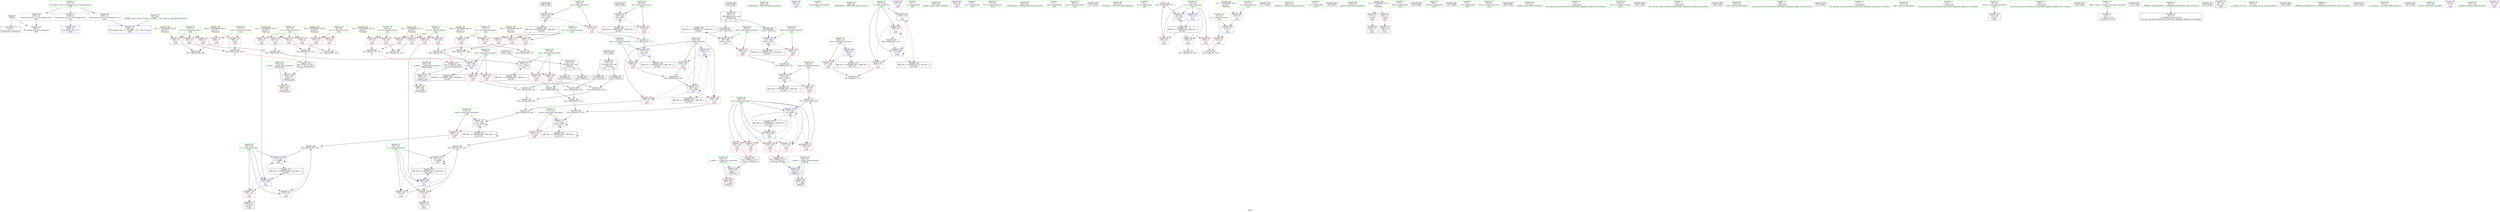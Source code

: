 digraph "SVFG" {
	label="SVFG";

	Node0x559049a369c0 [shape=record,color=grey,label="{NodeID: 0\nNullPtr}"];
	Node0x559049a369c0 -> Node0x559049a5ac00[style=solid];
	Node0x559049a369c0 -> Node0x559049a5ff40[style=solid];
	Node0x559049a677e0 [shape=record,color=grey,label="{NodeID: 277\n243 = Binary(240, 242, )\n}"];
	Node0x559049a677e0 -> Node0x559049a67960[style=solid];
	Node0x559049a59350 [shape=record,color=red,label="{NodeID: 111\n196\<--71\n\<--xx1\nmain\n}"];
	Node0x559049a59350 -> Node0x559049a5dd70[style=solid];
	Node0x559049a576e0 [shape=record,color=green,label="{NodeID: 28\n61\<--62\ny1\<--y1_field_insensitive\nmain\n}"];
	Node0x559049a576e0 -> Node0x559049a58b30[style=solid];
	Node0x559049a576e0 -> Node0x559049a58c00[style=solid];
	Node0x559049a576e0 -> Node0x559049a58cd0[style=solid];
	Node0x559049a576e0 -> Node0x559049a58da0[style=solid];
	Node0x559049a754b0 [shape=record,color=black,label="{NodeID: 305\nMR_34V_2 = PHI(MR_34V_3, MR_34V_1, )\npts\{90 \}\n}"];
	Node0x559049a754b0 -> Node0x559049a60520[style=dashed];
	Node0x559049a5f450 [shape=record,color=red,label="{NodeID: 139\n245\<--105\n\<--co\nmain\n}"];
	Node0x559049a5f450 -> Node0x559049a67060[style=solid];
	Node0x559049a59dc0 [shape=record,color=green,label="{NodeID: 56\n128\<--129\n_ZNSirsERi\<--_ZNSirsERi_field_insensitive\n}"];
	Node0x559049a92a90 [shape=record,color=black,label="{NodeID: 416\n320 = PHI()\n}"];
	Node0x559049a92a90 -> Node0x559049a5b2e0[style=solid];
	Node0x559049a7ce20 [shape=record,color=yellow,style=double,label="{NodeID: 333\n16V_1 = ENCHI(MR_16V_0)\npts\{64 \}\nFun[main]}"];
	Node0x559049a7ce20 -> Node0x559049a58e70[style=dashed];
	Node0x559049a7ce20 -> Node0x559049a58f40[style=dashed];
	Node0x559049a60ba0 [shape=record,color=blue,label="{NodeID: 167\n105\<--211\nco\<--\nmain\n}"];
	Node0x559049a60ba0 -> Node0x559049a5f380[style=dashed];
	Node0x559049a60ba0 -> Node0x559049a5f450[style=dashed];
	Node0x559049a60ba0 -> Node0x559049a5f520[style=dashed];
	Node0x559049a60ba0 -> Node0x559049a61220[style=dashed];
	Node0x559049a60ba0 -> Node0x559049a77cb0[style=dashed];
	Node0x559049a5b6f0 [shape=record,color=purple,label="{NodeID: 84\n124\<--13\n\<--.str.2\nmain\n}"];
	Node0x559049a55990 [shape=record,color=green,label="{NodeID: 1\n7\<--1\n__dso_handle\<--dummyObj\nGlob }"];
	Node0x559049a67960 [shape=record,color=grey,label="{NodeID: 278\n244 = Binary(239, 243, )\n}"];
	Node0x559049a67960 -> Node0x559049a67060[style=solid];
	Node0x559049a59420 [shape=record,color=red,label="{NodeID: 112\n166\<--73\n\<--yy1\nmain\n}"];
	Node0x559049a59420 -> Node0x559049a67c60[style=solid];
	Node0x559049a577b0 [shape=record,color=green,label="{NodeID: 29\n63\<--64\nx2\<--x2_field_insensitive\nmain\n}"];
	Node0x559049a577b0 -> Node0x559049a58e70[style=solid];
	Node0x559049a577b0 -> Node0x559049a58f40[style=solid];
	Node0x559049a759b0 [shape=record,color=black,label="{NodeID: 306\nMR_36V_2 = PHI(MR_36V_3, MR_36V_1, )\npts\{92 \}\n}"];
	Node0x559049a759b0 -> Node0x559049a605f0[style=dashed];
	Node0x559049a5f520 [shape=record,color=red,label="{NodeID: 140\n261\<--105\n\<--co\nmain\n}"];
	Node0x559049a5f520 -> Node0x559049a5dbf0[style=solid];
	Node0x559049a59ec0 [shape=record,color=green,label="{NodeID: 57\n139\<--140\n_ZNSirsERe\<--_ZNSirsERe_field_insensitive\n}"];
	Node0x559049a92b60 [shape=record,color=black,label="{NodeID: 417\n330 = PHI()\n}"];
	Node0x559049a92b60 -> Node0x559049a5b3b0[style=solid];
	Node0x559049a7cf00 [shape=record,color=yellow,style=double,label="{NodeID: 334\n18V_1 = ENCHI(MR_18V_0)\npts\{66 \}\nFun[main]}"];
	Node0x559049a7cf00 -> Node0x559049a59010[style=dashed];
	Node0x559049a7cf00 -> Node0x559049a590e0[style=dashed];
	Node0x559049a60c70 [shape=record,color=blue,label="{NodeID: 168\n107\<--116\ni\<--\nmain\n}"];
	Node0x559049a60c70 -> Node0x559049a5f5f0[style=dashed];
	Node0x559049a60c70 -> Node0x559049a5f6c0[style=dashed];
	Node0x559049a60c70 -> Node0x559049a612f0[style=dashed];
	Node0x559049a60c70 -> Node0x559049a781b0[style=dashed];
	Node0x559049a5b7c0 [shape=record,color=purple,label="{NodeID: 85\n125\<--15\n\<--.str.3\nmain\n}"];
	Node0x559049a55c90 [shape=record,color=green,label="{NodeID: 2\n8\<--1\n.str\<--dummyObj\nGlob }"];
	Node0x559049a67ae0 [shape=record,color=grey,label="{NodeID: 279\n266 = Binary(265, 267, )\n}"];
	Node0x559049a67ae0 -> Node0x559049a612f0[style=solid];
	Node0x559049a594f0 [shape=record,color=red,label="{NodeID: 113\n185\<--73\n\<--yy1\nmain\n}"];
	Node0x559049a594f0 -> Node0x559049a6a770[style=solid];
	Node0x559049a57880 [shape=record,color=green,label="{NodeID: 30\n65\<--66\ny2\<--y2_field_insensitive\nmain\n}"];
	Node0x559049a57880 -> Node0x559049a59010[style=solid];
	Node0x559049a57880 -> Node0x559049a590e0[style=solid];
	Node0x559049a75eb0 [shape=record,color=black,label="{NodeID: 307\nMR_38V_2 = PHI(MR_38V_3, MR_38V_1, )\npts\{94 \}\n}"];
	Node0x559049a75eb0 -> Node0x559049a606c0[style=dashed];
	Node0x559049a5f5f0 [shape=record,color=red,label="{NodeID: 141\n216\<--107\n\<--i\nmain\n}"];
	Node0x559049a5f5f0 -> Node0x559049a6aa70[style=solid];
	Node0x559049a59fc0 [shape=record,color=green,label="{NodeID: 58\n159\<--160\nhypotl\<--hypotl_field_insensitive\n}"];
	Node0x559049a92c30 [shape=record,color=black,label="{NodeID: 418\n300 = PHI(176, 186, )\n0th arg _ZSt5atan2ee }"];
	Node0x559049a92c30 -> Node0x559049a61490[style=solid];
	Node0x559049a7cfe0 [shape=record,color=yellow,style=double,label="{NodeID: 335\n20V_1 = ENCHI(MR_20V_0)\npts\{72 \}\nFun[main]}"];
	Node0x559049a7cfe0 -> Node0x559049a591b0[style=dashed];
	Node0x559049a7cfe0 -> Node0x559049a59280[style=dashed];
	Node0x559049a7cfe0 -> Node0x559049a59350[style=dashed];
	Node0x559049a60d40 [shape=record,color=blue,label="{NodeID: 169\n109\<--214\n_b29\<--\nmain\n}"];
	Node0x559049a60d40 -> Node0x559049a5f790[style=dashed];
	Node0x559049a60d40 -> Node0x559049a786b0[style=dashed];
	Node0x559049a5b890 [shape=record,color=purple,label="{NodeID: 86\n276\<--19\n\<--.str.4\nmain\n}"];
	Node0x559049a55d20 [shape=record,color=green,label="{NodeID: 3\n10\<--1\n.str.1\<--dummyObj\nGlob }"];
	Node0x559049a67c60 [shape=record,color=grey,label="{NodeID: 280\n167 = Binary(165, 166, )\n}"];
	Node0x559049a595c0 [shape=record,color=red,label="{NodeID: 114\n200\<--73\n\<--yy1\nmain\n}"];
	Node0x559049a595c0 -> Node0x559049a5e070[style=solid];
	Node0x559049a57950 [shape=record,color=green,label="{NodeID: 31\n67\<--68\nx3\<--x3_field_insensitive\nmain\n}"];
	Node0x559049a8f680 [shape=record,color=black,label="{NodeID: 391\n315 = PHI(221, 241, )\n0th arg _ZSt3cose }"];
	Node0x559049a8f680 -> Node0x559049a61630[style=solid];
	Node0x559049a763b0 [shape=record,color=black,label="{NodeID: 308\nMR_40V_2 = PHI(MR_40V_3, MR_40V_1, )\npts\{96 \}\n}"];
	Node0x559049a763b0 -> Node0x559049a60790[style=dashed];
	Node0x559049a5f6c0 [shape=record,color=red,label="{NodeID: 142\n265\<--107\n\<--i\nmain\n}"];
	Node0x559049a5f6c0 -> Node0x559049a67ae0[style=solid];
	Node0x559049a5a0c0 [shape=record,color=green,label="{NodeID: 59\n181\<--182\n_ZSt5atan2ee\<--_ZSt5atan2ee_field_insensitive\n}"];
	Node0x559049a92ea0 [shape=record,color=black,label="{NodeID: 419\n301 = PHI(179, 189, )\n1st arg _ZSt5atan2ee }"];
	Node0x559049a92ea0 -> Node0x559049a61560[style=solid];
	Node0x559049a7d0c0 [shape=record,color=yellow,style=double,label="{NodeID: 336\n22V_1 = ENCHI(MR_22V_0)\npts\{74 \}\nFun[main]}"];
	Node0x559049a7d0c0 -> Node0x559049a59420[style=dashed];
	Node0x559049a7d0c0 -> Node0x559049a594f0[style=dashed];
	Node0x559049a7d0c0 -> Node0x559049a595c0[style=dashed];
	Node0x559049a60e10 [shape=record,color=blue,label="{NodeID: 170\n111\<--234\nnmox\<--mul37\nmain\n}"];
	Node0x559049a60e10 -> Node0x559049a5f860[style=dashed];
	Node0x559049a60e10 -> Node0x559049a60e10[style=dashed];
	Node0x559049a60e10 -> Node0x559049a78bb0[style=dashed];
	Node0x559049a5b960 [shape=record,color=purple,label="{NodeID: 87\n348\<--21\nllvm.global_ctors_0\<--llvm.global_ctors\nGlob }"];
	Node0x559049a5b960 -> Node0x559049a5fd40[style=solid];
	Node0x559049a55db0 [shape=record,color=green,label="{NodeID: 4\n12\<--1\nstdin\<--dummyObj\nGlob }"];
	Node0x559049a67de0 [shape=record,color=grey,label="{NodeID: 281\n234 = Binary(232, 233, )\n}"];
	Node0x559049a67de0 -> Node0x559049a60e10[style=solid];
	Node0x559049a59690 [shape=record,color=red,label="{NodeID: 115\n162\<--75\n\<--xx2\nmain\n}"];
	Node0x559049a59690 -> Node0x559049a5da70[style=solid];
	Node0x559049a57a20 [shape=record,color=green,label="{NodeID: 32\n69\<--70\ny3\<--y3_field_insensitive\nmain\n}"];
	Node0x559049a90ef0 [shape=record,color=black,label="{NodeID: 392\n127 = PHI()\n}"];
	Node0x559049a768b0 [shape=record,color=black,label="{NodeID: 309\nMR_42V_2 = PHI(MR_42V_3, MR_42V_1, )\npts\{98 \}\n}"];
	Node0x559049a768b0 -> Node0x559049a60860[style=dashed];
	Node0x559049a5f790 [shape=record,color=red,label="{NodeID: 143\n217\<--109\n\<--_b29\nmain\n}"];
	Node0x559049a5f790 -> Node0x559049a6aa70[style=solid];
	Node0x559049a5a1c0 [shape=record,color=green,label="{NodeID: 60\n223\<--224\n_ZSt3cose\<--_ZSt3cose_field_insensitive\n}"];
	Node0x559049a93020 [shape=record,color=black,label="{NodeID: 420\n325 = PHI(227, 237, )\n0th arg _ZSt3sine }"];
	Node0x559049a93020 -> Node0x559049a61700[style=solid];
	Node0x559049a7d1a0 [shape=record,color=yellow,style=double,label="{NodeID: 337\n24V_1 = ENCHI(MR_24V_0)\npts\{76 \}\nFun[main]}"];
	Node0x559049a7d1a0 -> Node0x559049a59690[style=dashed];
	Node0x559049a7d1a0 -> Node0x559049a5e1a0[style=dashed];
	Node0x559049a60ee0 [shape=record,color=blue,label="{NodeID: 171\n113\<--246\nnmoy\<--mul42\nmain\n}"];
	Node0x559049a60ee0 -> Node0x559049a5f930[style=dashed];
	Node0x559049a60ee0 -> Node0x559049a60ee0[style=dashed];
	Node0x559049a60ee0 -> Node0x559049a790b0[style=dashed];
	Node0x559049a5ba60 [shape=record,color=purple,label="{NodeID: 88\n349\<--21\nllvm.global_ctors_1\<--llvm.global_ctors\nGlob }"];
	Node0x559049a5ba60 -> Node0x559049a5fe40[style=solid];
	Node0x559049a55e40 [shape=record,color=green,label="{NodeID: 5\n13\<--1\n.str.2\<--dummyObj\nGlob }"];
	Node0x559049a67f60 [shape=record,color=grey,label="{NodeID: 282\n282 = Binary(281, 267, )\n}"];
	Node0x559049a67f60 -> Node0x559049a613c0[style=solid];
	Node0x559049a5e1a0 [shape=record,color=red,label="{NodeID: 116\n187\<--75\n\<--xx2\nmain\n}"];
	Node0x559049a5e1a0 -> Node0x559049a5d470[style=solid];
	Node0x559049a57af0 [shape=record,color=green,label="{NodeID: 33\n71\<--72\nxx1\<--xx1_field_insensitive\nmain\n}"];
	Node0x559049a57af0 -> Node0x559049a591b0[style=solid];
	Node0x559049a57af0 -> Node0x559049a59280[style=solid];
	Node0x559049a57af0 -> Node0x559049a59350[style=solid];
	Node0x559049a90ff0 [shape=record,color=black,label="{NodeID: 393\n277 = PHI()\n}"];
	Node0x559049a76db0 [shape=record,color=black,label="{NodeID: 310\nMR_44V_2 = PHI(MR_44V_4, MR_44V_1, )\npts\{100 \}\n}"];
	Node0x559049a76db0 -> Node0x559049a60930[style=dashed];
	Node0x559049a5f860 [shape=record,color=red,label="{NodeID: 144\n252\<--111\n\<--nmox\nmain\n}"];
	Node0x559049a5f860 -> Node0x559049a5d2f0[style=solid];
	Node0x559049a5a2c0 [shape=record,color=green,label="{NodeID: 61\n229\<--230\n_ZSt3sine\<--_ZSt3sine_field_insensitive\n}"];
	Node0x559049a7d280 [shape=record,color=yellow,style=double,label="{NodeID: 338\n26V_1 = ENCHI(MR_26V_0)\npts\{78 \}\nFun[main]}"];
	Node0x559049a7d280 -> Node0x559049a5e270[style=dashed];
	Node0x559049a7d280 -> Node0x559049a5e340[style=dashed];
	Node0x559049a60fb0 [shape=record,color=blue,label="{NodeID: 172\n103\<--250\nan\<--add43\nmain\n}"];
	Node0x559049a60fb0 -> Node0x559049a5ef70[style=dashed];
	Node0x559049a60fb0 -> Node0x559049a5f040[style=dashed];
	Node0x559049a60fb0 -> Node0x559049a5f110[style=dashed];
	Node0x559049a60fb0 -> Node0x559049a5f1e0[style=dashed];
	Node0x559049a60fb0 -> Node0x559049a5f2b0[style=dashed];
	Node0x559049a60fb0 -> Node0x559049a60fb0[style=dashed];
	Node0x559049a60fb0 -> Node0x559049a777b0[style=dashed];
	Node0x559049a5bb60 [shape=record,color=purple,label="{NodeID: 89\n350\<--21\nllvm.global_ctors_2\<--llvm.global_ctors\nGlob }"];
	Node0x559049a5bb60 -> Node0x559049a5ff40[style=solid];
	Node0x559049a56680 [shape=record,color=green,label="{NodeID: 6\n15\<--1\n.str.3\<--dummyObj\nGlob }"];
	Node0x559049a680e0 [shape=record,color=grey,label="{NodeID: 283\n232 = Binary(225, 231, )\n}"];
	Node0x559049a680e0 -> Node0x559049a67de0[style=solid];
	Node0x559049a5e270 [shape=record,color=red,label="{NodeID: 117\n165\<--77\n\<--yy2\nmain\n}"];
	Node0x559049a5e270 -> Node0x559049a67c60[style=solid];
	Node0x559049a57bc0 [shape=record,color=green,label="{NodeID: 34\n73\<--74\nyy1\<--yy1_field_insensitive\nmain\n}"];
	Node0x559049a57bc0 -> Node0x559049a59420[style=solid];
	Node0x559049a57bc0 -> Node0x559049a594f0[style=solid];
	Node0x559049a57bc0 -> Node0x559049a595c0[style=solid];
	Node0x559049a91250 [shape=record,color=black,label="{NodeID: 394\n33 = PHI()\n}"];
	Node0x559049a772b0 [shape=record,color=black,label="{NodeID: 311\nMR_46V_2 = PHI(MR_46V_4, MR_46V_1, )\npts\{102 \}\n}"];
	Node0x559049a772b0 -> Node0x559049a60a00[style=dashed];
	Node0x559049a5f930 [shape=record,color=red,label="{NodeID: 145\n256\<--113\n\<--nmoy\nmain\n}"];
	Node0x559049a5f930 -> Node0x559049a5d8f0[style=solid];
	Node0x559049a5a3c0 [shape=record,color=green,label="{NodeID: 62\n278\<--279\nprintf\<--printf_field_insensitive\n}"];
	Node0x559049a61080 [shape=record,color=blue,label="{NodeID: 173\n99\<--254\nx\<--add44\nmain\n}"];
	Node0x559049a61080 -> Node0x559049a5ec30[style=dashed];
	Node0x559049a61080 -> Node0x559049a5ed00[style=dashed];
	Node0x559049a61080 -> Node0x559049a61080[style=dashed];
	Node0x559049a61080 -> Node0x559049a76db0[style=dashed];
	Node0x559049a5bc60 [shape=record,color=red,label="{NodeID: 90\n117\<--12\n\<--stdin\nmain\n}"];
	Node0x559049a5bc60 -> Node0x559049a5aed0[style=solid];
	Node0x559049a56710 [shape=record,color=green,label="{NodeID: 7\n17\<--1\nstdout\<--dummyObj\nGlob }"];
	Node0x559049a5d170 [shape=record,color=grey,label="{NodeID: 284\n231 = Binary(226, 228, )\n}"];
	Node0x559049a5d170 -> Node0x559049a680e0[style=solid];
	Node0x559049a5e340 [shape=record,color=red,label="{NodeID: 118\n184\<--77\n\<--yy2\nmain\n}"];
	Node0x559049a5e340 -> Node0x559049a6a770[style=solid];
	Node0x559049a57c90 [shape=record,color=green,label="{NodeID: 35\n75\<--76\nxx2\<--xx2_field_insensitive\nmain\n}"];
	Node0x559049a57c90 -> Node0x559049a59690[style=solid];
	Node0x559049a57c90 -> Node0x559049a5e1a0[style=solid];
	Node0x559049a91320 [shape=record,color=black,label="{NodeID: 395\n146 = PHI()\n}"];
	Node0x559049a777b0 [shape=record,color=black,label="{NodeID: 312\nMR_48V_2 = PHI(MR_48V_4, MR_48V_1, )\npts\{104 \}\n}"];
	Node0x559049a777b0 -> Node0x559049a60ad0[style=dashed];
	Node0x559049a5fa00 [shape=record,color=red,label="{NodeID: 146\n308\<--302\n\<--__y.addr\n_ZSt5atan2ee\n}"];
	Node0x559049a5a4c0 [shape=record,color=green,label="{NodeID: 63\n302\<--303\n__y.addr\<--__y.addr_field_insensitive\n_ZSt5atan2ee\n}"];
	Node0x559049a5a4c0 -> Node0x559049a5fa00[style=solid];
	Node0x559049a5a4c0 -> Node0x559049a61490[style=solid];
	Node0x559049a61150 [shape=record,color=blue,label="{NodeID: 174\n101\<--258\ny\<--add45\nmain\n}"];
	Node0x559049a61150 -> Node0x559049a5edd0[style=dashed];
	Node0x559049a61150 -> Node0x559049a5eea0[style=dashed];
	Node0x559049a61150 -> Node0x559049a61150[style=dashed];
	Node0x559049a61150 -> Node0x559049a772b0[style=dashed];
	Node0x559049a5bd30 [shape=record,color=red,label="{NodeID: 91\n123\<--17\n\<--stdout\nmain\n}"];
	Node0x559049a5bd30 -> Node0x559049a5afa0[style=solid];
	Node0x559049a567a0 [shape=record,color=green,label="{NodeID: 8\n18\<--1\n_ZSt3cin\<--dummyObj\nGlob }"];
	Node0x559049a5d2f0 [shape=record,color=grey,label="{NodeID: 285\n254 = Binary(253, 252, )\n}"];
	Node0x559049a5d2f0 -> Node0x559049a61080[style=solid];
	Node0x559049a5e410 [shape=record,color=red,label="{NodeID: 119\n171\<--83\n\<--la\nmain\n}"];
	Node0x559049a5e410 -> Node0x559049a67360[style=solid];
	Node0x559049a57d60 [shape=record,color=green,label="{NodeID: 36\n77\<--78\nyy2\<--yy2_field_insensitive\nmain\n}"];
	Node0x559049a57d60 -> Node0x559049a5e270[style=solid];
	Node0x559049a57d60 -> Node0x559049a5e340[style=solid];
	Node0x559049a91480 [shape=record,color=black,label="{NodeID: 396\n147 = PHI()\n}"];
	Node0x559049a77cb0 [shape=record,color=black,label="{NodeID: 313\nMR_50V_2 = PHI(MR_50V_4, MR_50V_1, )\npts\{106 \}\n}"];
	Node0x559049a77cb0 -> Node0x559049a60ba0[style=dashed];
	Node0x559049a5fad0 [shape=record,color=red,label="{NodeID: 147\n309\<--304\n\<--__x.addr\n_ZSt5atan2ee\n}"];
	Node0x559049a5a590 [shape=record,color=green,label="{NodeID: 64\n304\<--305\n__x.addr\<--__x.addr_field_insensitive\n_ZSt5atan2ee\n}"];
	Node0x559049a5a590 -> Node0x559049a5fad0[style=solid];
	Node0x559049a5a590 -> Node0x559049a61560[style=solid];
	Node0x559049a61220 [shape=record,color=blue,label="{NodeID: 175\n105\<--262\nco\<--mul46\nmain\n}"];
	Node0x559049a61220 -> Node0x559049a5f380[style=dashed];
	Node0x559049a61220 -> Node0x559049a5f450[style=dashed];
	Node0x559049a61220 -> Node0x559049a5f520[style=dashed];
	Node0x559049a61220 -> Node0x559049a61220[style=dashed];
	Node0x559049a61220 -> Node0x559049a77cb0[style=dashed];
	Node0x559049a5be00 [shape=record,color=red,label="{NodeID: 92\n131\<--53\n\<--t\nmain\n}"];
	Node0x559049a5be00 -> Node0x559049a601e0[style=solid];
	Node0x559049a56830 [shape=record,color=green,label="{NodeID: 9\n19\<--1\n.str.4\<--dummyObj\nGlob }"];
	Node0x559049a5d470 [shape=record,color=grey,label="{NodeID: 286\n189 = Binary(187, 188, )\n|{<s0>21}}"];
	Node0x559049a5d470:s0 -> Node0x559049a92ea0[style=solid,color=red];
	Node0x559049a5e4e0 [shape=record,color=red,label="{NodeID: 120\n170\<--85\n\<--lla\nmain\n}"];
	Node0x559049a5e4e0 -> Node0x559049a67360[style=solid];
	Node0x559049a57e30 [shape=record,color=green,label="{NodeID: 37\n79\<--80\nxx3\<--xx3_field_insensitive\nmain\n}"];
	Node0x559049a91580 [shape=record,color=black,label="{NodeID: 397\n148 = PHI()\n}"];
	Node0x559049a781b0 [shape=record,color=black,label="{NodeID: 314\nMR_52V_2 = PHI(MR_52V_4, MR_52V_1, )\npts\{108 \}\n}"];
	Node0x559049a781b0 -> Node0x559049a60c70[style=dashed];
	Node0x559049a5fba0 [shape=record,color=red,label="{NodeID: 148\n319\<--316\n\<--__x.addr\n_ZSt3cose\n}"];
	Node0x559049a5a660 [shape=record,color=green,label="{NodeID: 65\n311\<--312\natan2l\<--atan2l_field_insensitive\n}"];
	Node0x559049a612f0 [shape=record,color=blue,label="{NodeID: 176\n107\<--266\ni\<--inc\nmain\n}"];
	Node0x559049a612f0 -> Node0x559049a5f5f0[style=dashed];
	Node0x559049a612f0 -> Node0x559049a5f6c0[style=dashed];
	Node0x559049a612f0 -> Node0x559049a612f0[style=dashed];
	Node0x559049a612f0 -> Node0x559049a781b0[style=dashed];
	Node0x559049a5bed0 [shape=record,color=red,label="{NodeID: 93\n134\<--55\n\<--tt\nmain\n}"];
	Node0x559049a5bed0 -> Node0x559049a6a8f0[style=solid];
	Node0x559049a568c0 [shape=record,color=green,label="{NodeID: 10\n22\<--1\n\<--dummyObj\nCan only get source location for instruction, argument, global var or function.}"];
	Node0x559049a5d5f0 [shape=record,color=grey,label="{NodeID: 287\n154 = Binary(152, 153, )\n}"];
	Node0x559049a5e5b0 [shape=record,color=red,label="{NodeID: 121\n260\<--87\n\<--coef\nmain\n}"];
	Node0x559049a5e5b0 -> Node0x559049a5dbf0[style=solid];
	Node0x559049a57f00 [shape=record,color=green,label="{NodeID: 38\n81\<--82\nyy3\<--yy3_field_insensitive\nmain\n}"];
	Node0x559049a91680 [shape=record,color=black,label="{NodeID: 398\n149 = PHI()\n}"];
	Node0x559049a786b0 [shape=record,color=black,label="{NodeID: 315\nMR_54V_2 = PHI(MR_54V_3, MR_54V_1, )\npts\{110 \}\n}"];
	Node0x559049a786b0 -> Node0x559049a60d40[style=dashed];
	Node0x559049a5fc70 [shape=record,color=red,label="{NodeID: 149\n329\<--326\n\<--__x.addr\n_ZSt3sine\n}"];
	Node0x559049a5a760 [shape=record,color=green,label="{NodeID: 66\n316\<--317\n__x.addr\<--__x.addr_field_insensitive\n_ZSt3cose\n}"];
	Node0x559049a5a760 -> Node0x559049a5fba0[style=solid];
	Node0x559049a5a760 -> Node0x559049a61630[style=solid];
	Node0x559049a613c0 [shape=record,color=blue,label="{NodeID: 177\n55\<--282\ntt\<--inc51\nmain\n}"];
	Node0x559049a613c0 -> Node0x559049a740b0[style=dashed];
	Node0x559049a5bfa0 [shape=record,color=red,label="{NodeID: 94\n270\<--55\n\<--tt\nmain\n}"];
	Node0x559049a5bfa0 -> Node0x559049a674e0[style=solid];
	Node0x559049a56950 [shape=record,color=green,label="{NodeID: 11\n116\<--1\n\<--dummyObj\nCan only get source location for instruction, argument, global var or function.}"];
	Node0x559049a5d770 [shape=record,color=grey,label="{NodeID: 288\n157 = Binary(155, 156, )\n}"];
	Node0x559049a5e680 [shape=record,color=red,label="{NodeID: 122\n193\<--89\n\<--phi1\nmain\n}"];
	Node0x559049a5e680 -> Node0x559049a5def0[style=solid];
	Node0x559049a57fd0 [shape=record,color=green,label="{NodeID: 39\n83\<--84\nla\<--la_field_insensitive\nmain\n}"];
	Node0x559049a57fd0 -> Node0x559049a5e410[style=solid];
	Node0x559049a57fd0 -> Node0x559049a602b0[style=solid];
	Node0x559049a91780 [shape=record,color=black,label="{NodeID: 399\n150 = PHI()\n}"];
	Node0x559049a78bb0 [shape=record,color=black,label="{NodeID: 316\nMR_56V_2 = PHI(MR_56V_3, MR_56V_1, )\npts\{112 \}\n}"];
	Node0x559049a78bb0 -> Node0x559049a60e10[style=dashed];
	Node0x559049a78bb0 -> Node0x559049a78bb0[style=dashed];
	Node0x559049a5fd40 [shape=record,color=blue,label="{NodeID: 150\n348\<--22\nllvm.global_ctors_0\<--\nGlob }"];
	Node0x559049a5a830 [shape=record,color=green,label="{NodeID: 67\n321\<--322\ncosl\<--cosl_field_insensitive\n}"];
	Node0x559049a61490 [shape=record,color=blue,label="{NodeID: 178\n302\<--300\n__y.addr\<--__y\n_ZSt5atan2ee\n}"];
	Node0x559049a61490 -> Node0x559049a5fa00[style=dashed];
	Node0x559049a5c070 [shape=record,color=red,label="{NodeID: 95\n281\<--55\n\<--tt\nmain\n}"];
	Node0x559049a5c070 -> Node0x559049a67f60[style=solid];
	Node0x559049a569e0 [shape=record,color=green,label="{NodeID: 12\n209\<--1\n\<--dummyObj\nCan only get source location for instruction, argument, global var or function.}"];
	Node0x559049a5d8f0 [shape=record,color=grey,label="{NodeID: 289\n258 = Binary(257, 256, )\n}"];
	Node0x559049a5d8f0 -> Node0x559049a61150[style=solid];
	Node0x559049a5e750 [shape=record,color=red,label="{NodeID: 123\n192\<--91\n\<--phi2\nmain\n}"];
	Node0x559049a5e750 -> Node0x559049a5def0[style=solid];
	Node0x559049a580a0 [shape=record,color=green,label="{NodeID: 40\n85\<--86\nlla\<--lla_field_insensitive\nmain\n}"];
	Node0x559049a580a0 -> Node0x559049a5e4e0[style=solid];
	Node0x559049a580a0 -> Node0x559049a60380[style=solid];
	Node0x559049a91880 [shape=record,color=black,label="{NodeID: 400\n151 = PHI()\n}"];
	Node0x559049a790b0 [shape=record,color=black,label="{NodeID: 317\nMR_58V_2 = PHI(MR_58V_3, MR_58V_1, )\npts\{114 \}\n}"];
	Node0x559049a790b0 -> Node0x559049a60ee0[style=dashed];
	Node0x559049a790b0 -> Node0x559049a790b0[style=dashed];
	Node0x559049a5fe40 [shape=record,color=blue,label="{NodeID: 151\n349\<--23\nllvm.global_ctors_1\<--_GLOBAL__sub_I_Gluk_0_0.cpp\nGlob }"];
	Node0x559049a5a930 [shape=record,color=green,label="{NodeID: 68\n326\<--327\n__x.addr\<--__x.addr_field_insensitive\n_ZSt3sine\n}"];
	Node0x559049a5a930 -> Node0x559049a5fc70[style=solid];
	Node0x559049a5a930 -> Node0x559049a61700[style=solid];
	Node0x559049a61560 [shape=record,color=blue,label="{NodeID: 179\n304\<--301\n__x.addr\<--__x\n_ZSt5atan2ee\n}"];
	Node0x559049a61560 -> Node0x559049a5fad0[style=dashed];
	Node0x559049a58720 [shape=record,color=red,label="{NodeID: 96\n135\<--57\n\<--_b\nmain\n}"];
	Node0x559049a58720 -> Node0x559049a6a8f0[style=solid];
	Node0x559049a56ab0 [shape=record,color=green,label="{NodeID: 13\n211\<--1\n\<--dummyObj\nCan only get source location for instruction, argument, global var or function.}"];
	Node0x559049a5da70 [shape=record,color=grey,label="{NodeID: 290\n164 = Binary(162, 163, )\n}"];
	Node0x559049a5e820 [shape=record,color=red,label="{NodeID: 124\n248\<--93\n\<--ang\nmain\n}"];
	Node0x559049a5e820 -> Node0x559049a671e0[style=solid];
	Node0x559049a58170 [shape=record,color=green,label="{NodeID: 41\n87\<--88\ncoef\<--coef_field_insensitive\nmain\n}"];
	Node0x559049a58170 -> Node0x559049a5e5b0[style=solid];
	Node0x559049a58170 -> Node0x559049a60450[style=solid];
	Node0x559049a91950 [shape=record,color=black,label="{NodeID: 401\n158 = PHI()\n}"];
	Node0x559049a91950 -> Node0x559049a602b0[style=solid];
	Node0x559049a5ff40 [shape=record,color=blue, style = dotted,label="{NodeID: 152\n350\<--3\nllvm.global_ctors_2\<--dummyVal\nGlob }"];
	Node0x559049a5aa00 [shape=record,color=green,label="{NodeID: 69\n331\<--332\nsinl\<--sinl_field_insensitive\n}"];
	Node0x559049a61630 [shape=record,color=blue,label="{NodeID: 180\n316\<--315\n__x.addr\<--__x\n_ZSt3cose\n}"];
	Node0x559049a61630 -> Node0x559049a5fba0[style=dashed];
	Node0x559049a587f0 [shape=record,color=red,label="{NodeID: 97\n153\<--59\n\<--x1\nmain\n}"];
	Node0x559049a587f0 -> Node0x559049a5d5f0[style=solid];
	Node0x559049a56b80 [shape=record,color=green,label="{NodeID: 14\n214\<--1\n\<--dummyObj\nCan only get source location for instruction, argument, global var or function.}"];
	Node0x559049a5dbf0 [shape=record,color=grey,label="{NodeID: 291\n262 = Binary(261, 260, )\n}"];
	Node0x559049a5dbf0 -> Node0x559049a61220[style=solid];
	Node0x559049a5e8f0 [shape=record,color=red,label="{NodeID: 125\n220\<--95\n\<--mox\nmain\n}"];
	Node0x559049a5e8f0 -> Node0x559049a6a470[style=solid];
	Node0x559049a58240 [shape=record,color=green,label="{NodeID: 42\n89\<--90\nphi1\<--phi1_field_insensitive\nmain\n}"];
	Node0x559049a58240 -> Node0x559049a5e680[style=solid];
	Node0x559049a58240 -> Node0x559049a60520[style=solid];
	Node0x559049a91a80 [shape=record,color=black,label="{NodeID: 402\n190 = PHI(299, )\n}"];
	Node0x559049a91a80 -> Node0x559049a605f0[style=solid];
	Node0x559049a60040 [shape=record,color=blue,label="{NodeID: 153\n51\<--116\nretval\<--\nmain\n}"];
	Node0x559049a5ab00 [shape=record,color=green,label="{NodeID: 70\n23\<--344\n_GLOBAL__sub_I_Gluk_0_0.cpp\<--_GLOBAL__sub_I_Gluk_0_0.cpp_field_insensitive\n}"];
	Node0x559049a5ab00 -> Node0x559049a5fe40[style=solid];
	Node0x559049a61700 [shape=record,color=blue,label="{NodeID: 181\n326\<--325\n__x.addr\<--__x\n_ZSt3sine\n}"];
	Node0x559049a61700 -> Node0x559049a5fc70[style=dashed];
	Node0x559049a588c0 [shape=record,color=red,label="{NodeID: 98\n178\<--59\n\<--x1\nmain\n}"];
	Node0x559049a588c0 -> Node0x559049a6a2f0[style=solid];
	Node0x559049a56c50 [shape=record,color=green,label="{NodeID: 15\n267\<--1\n\<--dummyObj\nCan only get source location for instruction, argument, global var or function.}"];
	Node0x559049a5dd70 [shape=record,color=grey,label="{NodeID: 292\n198 = Binary(196, 197, )\n}"];
	Node0x559049a5dd70 -> Node0x559049a60790[style=solid];
	Node0x559049a5e9c0 [shape=record,color=red,label="{NodeID: 126\n236\<--95\n\<--mox\nmain\n}"];
	Node0x559049a5e9c0 -> Node0x559049a67660[style=solid];
	Node0x559049a58310 [shape=record,color=green,label="{NodeID: 43\n91\<--92\nphi2\<--phi2_field_insensitive\nmain\n}"];
	Node0x559049a58310 -> Node0x559049a5e750[style=solid];
	Node0x559049a58310 -> Node0x559049a605f0[style=solid];
	Node0x559049a91c50 [shape=record,color=black,label="{NodeID: 403\n138 = PHI()\n}"];
	Node0x559049a60110 [shape=record,color=blue,label="{NodeID: 154\n55\<--116\ntt\<--\nmain\n}"];
	Node0x559049a60110 -> Node0x559049a740b0[style=dashed];
	Node0x559049a5ac00 [shape=record,color=black,label="{NodeID: 71\n2\<--3\ndummyVal\<--dummyVal\n}"];
	Node0x559049a58990 [shape=record,color=red,label="{NodeID: 99\n197\<--59\n\<--x1\nmain\n}"];
	Node0x559049a58990 -> Node0x559049a5dd70[style=solid];
	Node0x559049a56d20 [shape=record,color=green,label="{NodeID: 16\n4\<--6\n_ZStL8__ioinit\<--_ZStL8__ioinit_field_insensitive\nGlob }"];
	Node0x559049a56d20 -> Node0x559049a5b480[style=solid];
	Node0x559049a5def0 [shape=record,color=grey,label="{NodeID: 293\n194 = Binary(192, 193, )\n}"];
	Node0x559049a5def0 -> Node0x559049a606c0[style=solid];
	Node0x559049a5ea90 [shape=record,color=red,label="{NodeID: 127\n226\<--97\n\<--moy\nmain\n}"];
	Node0x559049a5ea90 -> Node0x559049a5d170[style=solid];
	Node0x559049a583e0 [shape=record,color=green,label="{NodeID: 44\n93\<--94\nang\<--ang_field_insensitive\nmain\n}"];
	Node0x559049a583e0 -> Node0x559049a5e820[style=solid];
	Node0x559049a583e0 -> Node0x559049a606c0[style=solid];
	Node0x559049a91d20 [shape=record,color=black,label="{NodeID: 404\n141 = PHI()\n}"];
	Node0x559049a601e0 [shape=record,color=blue,label="{NodeID: 155\n57\<--131\n_b\<--\nmain\n}"];
	Node0x559049a601e0 -> Node0x559049a58720[style=dashed];
	Node0x559049a5ad00 [shape=record,color=black,label="{NodeID: 72\n34\<--35\n\<--_ZNSt8ios_base4InitD1Ev\nCan only get source location for instruction, argument, global var or function.}"];
	Node0x559049a58a60 [shape=record,color=red,label="{NodeID: 100\n204\<--59\n\<--x1\nmain\n}"];
	Node0x559049a58a60 -> Node0x559049a60930[style=solid];
	Node0x559049a56df0 [shape=record,color=green,label="{NodeID: 17\n21\<--25\nllvm.global_ctors\<--llvm.global_ctors_field_insensitive\nGlob }"];
	Node0x559049a56df0 -> Node0x559049a5b960[style=solid];
	Node0x559049a56df0 -> Node0x559049a5ba60[style=solid];
	Node0x559049a56df0 -> Node0x559049a5bb60[style=solid];
	Node0x559049a5e070 [shape=record,color=grey,label="{NodeID: 294\n202 = Binary(200, 201, )\n}"];
	Node0x559049a5e070 -> Node0x559049a60860[style=solid];
	Node0x559049a5eb60 [shape=record,color=red,label="{NodeID: 128\n240\<--97\n\<--moy\nmain\n}"];
	Node0x559049a5eb60 -> Node0x559049a677e0[style=solid];
	Node0x559049a584b0 [shape=record,color=green,label="{NodeID: 45\n95\<--96\nmox\<--mox_field_insensitive\nmain\n}"];
	Node0x559049a584b0 -> Node0x559049a5e8f0[style=solid];
	Node0x559049a584b0 -> Node0x559049a5e9c0[style=solid];
	Node0x559049a584b0 -> Node0x559049a60790[style=solid];
	Node0x559049a91df0 [shape=record,color=black,label="{NodeID: 405\n142 = PHI()\n}"];
	Node0x559049a602b0 [shape=record,color=blue,label="{NodeID: 156\n83\<--158\nla\<--call16\nmain\n}"];
	Node0x559049a602b0 -> Node0x559049a5e410[style=dashed];
	Node0x559049a602b0 -> Node0x559049a745b0[style=dashed];
	Node0x559049a5ae00 [shape=record,color=black,label="{NodeID: 73\n50\<--116\nmain_ret\<--\nmain\n}"];
	Node0x559049a58b30 [shape=record,color=red,label="{NodeID: 101\n156\<--61\n\<--y1\nmain\n}"];
	Node0x559049a58b30 -> Node0x559049a5d770[style=solid];
	Node0x559049a56ec0 [shape=record,color=green,label="{NodeID: 18\n26\<--27\n__cxx_global_var_init\<--__cxx_global_var_init_field_insensitive\n}"];
	Node0x559049a6a2f0 [shape=record,color=grey,label="{NodeID: 295\n179 = Binary(177, 178, )\n|{<s0>20}}"];
	Node0x559049a6a2f0:s0 -> Node0x559049a92ea0[style=solid,color=red];
	Node0x559049a5ec30 [shape=record,color=red,label="{NodeID: 129\n253\<--99\n\<--x\nmain\n}"];
	Node0x559049a5ec30 -> Node0x559049a5d2f0[style=solid];
	Node0x559049a58580 [shape=record,color=green,label="{NodeID: 46\n97\<--98\nmoy\<--moy_field_insensitive\nmain\n}"];
	Node0x559049a58580 -> Node0x559049a5ea90[style=solid];
	Node0x559049a58580 -> Node0x559049a5eb60[style=solid];
	Node0x559049a58580 -> Node0x559049a60860[style=solid];
	Node0x559049a91ec0 [shape=record,color=black,label="{NodeID: 406\n143 = PHI()\n}"];
	Node0x559049a60380 [shape=record,color=blue,label="{NodeID: 157\n85\<--168\nlla\<--call19\nmain\n}"];
	Node0x559049a60380 -> Node0x559049a5e4e0[style=dashed];
	Node0x559049a60380 -> Node0x559049a74ab0[style=dashed];
	Node0x559049a5aed0 [shape=record,color=black,label="{NodeID: 74\n120\<--117\ncall\<--\nmain\n}"];
	Node0x559049a58c00 [shape=record,color=red,label="{NodeID: 102\n175\<--61\n\<--y1\nmain\n}"];
	Node0x559049a58c00 -> Node0x559049a6a5f0[style=solid];
	Node0x559049a56f90 [shape=record,color=green,label="{NodeID: 19\n30\<--31\n_ZNSt8ios_base4InitC1Ev\<--_ZNSt8ios_base4InitC1Ev_field_insensitive\n}"];
	Node0x559049a6a470 [shape=record,color=grey,label="{NodeID: 296\n225 = Binary(220, 222, )\n}"];
	Node0x559049a6a470 -> Node0x559049a680e0[style=solid];
	Node0x559049a5ed00 [shape=record,color=red,label="{NodeID: 130\n272\<--99\n\<--x\nmain\n}"];
	Node0x559049a5ed00 -> Node0x559049a5b070[style=solid];
	Node0x559049a58650 [shape=record,color=green,label="{NodeID: 47\n99\<--100\nx\<--x_field_insensitive\nmain\n}"];
	Node0x559049a58650 -> Node0x559049a5ec30[style=solid];
	Node0x559049a58650 -> Node0x559049a5ed00[style=solid];
	Node0x559049a58650 -> Node0x559049a60930[style=solid];
	Node0x559049a58650 -> Node0x559049a61080[style=solid];
	Node0x559049a91fc0 [shape=record,color=black,label="{NodeID: 407\n144 = PHI()\n}"];
	Node0x559049a60450 [shape=record,color=blue,label="{NodeID: 158\n87\<--172\ncoef\<--div\nmain\n}"];
	Node0x559049a60450 -> Node0x559049a5e5b0[style=dashed];
	Node0x559049a60450 -> Node0x559049a74fb0[style=dashed];
	Node0x559049a5afa0 [shape=record,color=black,label="{NodeID: 75\n126\<--123\ncall1\<--\nmain\n}"];
	Node0x559049a58cd0 [shape=record,color=red,label="{NodeID: 103\n201\<--61\n\<--y1\nmain\n}"];
	Node0x559049a58cd0 -> Node0x559049a5e070[style=solid];
	Node0x559049a57060 [shape=record,color=green,label="{NodeID: 20\n36\<--37\n__cxa_atexit\<--__cxa_atexit_field_insensitive\n}"];
	Node0x559049a6a5f0 [shape=record,color=grey,label="{NodeID: 297\n176 = Binary(174, 175, )\n|{<s0>20}}"];
	Node0x559049a6a5f0:s0 -> Node0x559049a92c30[style=solid,color=red];
	Node0x559049a5edd0 [shape=record,color=red,label="{NodeID: 131\n257\<--101\n\<--y\nmain\n}"];
	Node0x559049a5edd0 -> Node0x559049a5d8f0[style=solid];
	Node0x559049a59740 [shape=record,color=green,label="{NodeID: 48\n101\<--102\ny\<--y_field_insensitive\nmain\n}"];
	Node0x559049a59740 -> Node0x559049a5edd0[style=solid];
	Node0x559049a59740 -> Node0x559049a5eea0[style=solid];
	Node0x559049a59740 -> Node0x559049a60a00[style=solid];
	Node0x559049a59740 -> Node0x559049a61150[style=solid];
	Node0x559049a920c0 [shape=record,color=black,label="{NodeID: 408\n145 = PHI()\n}"];
	Node0x559049a60520 [shape=record,color=blue,label="{NodeID: 159\n89\<--180\nphi1\<--call22\nmain\n}"];
	Node0x559049a60520 -> Node0x559049a5e680[style=dashed];
	Node0x559049a60520 -> Node0x559049a754b0[style=dashed];
	Node0x559049a5b070 [shape=record,color=black,label="{NodeID: 76\n273\<--272\nconv\<--\nmain\n}"];
	Node0x559049a58da0 [shape=record,color=red,label="{NodeID: 104\n206\<--61\n\<--y1\nmain\n}"];
	Node0x559049a58da0 -> Node0x559049a60a00[style=solid];
	Node0x559049a57130 [shape=record,color=green,label="{NodeID: 21\n35\<--41\n_ZNSt8ios_base4InitD1Ev\<--_ZNSt8ios_base4InitD1Ev_field_insensitive\n}"];
	Node0x559049a57130 -> Node0x559049a5ad00[style=solid];
	Node0x559049a6a770 [shape=record,color=grey,label="{NodeID: 298\n186 = Binary(184, 185, )\n|{<s0>21}}"];
	Node0x559049a6a770:s0 -> Node0x559049a92c30[style=solid,color=red];
	Node0x559049a5eea0 [shape=record,color=red,label="{NodeID: 132\n274\<--101\n\<--y\nmain\n}"];
	Node0x559049a5eea0 -> Node0x559049a5b140[style=solid];
	Node0x559049a59810 [shape=record,color=green,label="{NodeID: 49\n103\<--104\nan\<--an_field_insensitive\nmain\n}"];
	Node0x559049a59810 -> Node0x559049a5ef70[style=solid];
	Node0x559049a59810 -> Node0x559049a5f040[style=solid];
	Node0x559049a59810 -> Node0x559049a5f110[style=solid];
	Node0x559049a59810 -> Node0x559049a5f1e0[style=solid];
	Node0x559049a59810 -> Node0x559049a5f2b0[style=solid];
	Node0x559049a59810 -> Node0x559049a60ad0[style=solid];
	Node0x559049a59810 -> Node0x559049a60fb0[style=solid];
	Node0x559049a92190 [shape=record,color=black,label="{NodeID: 409\n310 = PHI()\n}"];
	Node0x559049a92190 -> Node0x559049a5b210[style=solid];
	Node0x559049a7c7d0 [shape=record,color=yellow,style=double,label="{NodeID: 326\n2V_1 = ENCHI(MR_2V_0)\npts\{1 \}\nFun[main]}"];
	Node0x559049a7c7d0 -> Node0x559049a5bc60[style=dashed];
	Node0x559049a7c7d0 -> Node0x559049a5bd30[style=dashed];
	Node0x559049a605f0 [shape=record,color=blue,label="{NodeID: 160\n91\<--190\nphi2\<--call25\nmain\n}"];
	Node0x559049a605f0 -> Node0x559049a5e750[style=dashed];
	Node0x559049a605f0 -> Node0x559049a759b0[style=dashed];
	Node0x559049a5b140 [shape=record,color=black,label="{NodeID: 77\n275\<--274\nconv48\<--\nmain\n}"];
	Node0x559049a58e70 [shape=record,color=red,label="{NodeID: 105\n152\<--63\n\<--x2\nmain\n}"];
	Node0x559049a58e70 -> Node0x559049a5d5f0[style=solid];
	Node0x559049a57200 [shape=record,color=green,label="{NodeID: 22\n48\<--49\nmain\<--main_field_insensitive\n}"];
	Node0x559049a6a8f0 [shape=record,color=grey,label="{NodeID: 299\n136 = cmp(134, 135, )\n}"];
	Node0x559049a5ef70 [shape=record,color=red,label="{NodeID: 133\n221\<--103\n\<--an\nmain\n|{<s0>22}}"];
	Node0x559049a5ef70:s0 -> Node0x559049a8f680[style=solid,color=red];
	Node0x559049a598e0 [shape=record,color=green,label="{NodeID: 50\n105\<--106\nco\<--co_field_insensitive\nmain\n}"];
	Node0x559049a598e0 -> Node0x559049a5f380[style=solid];
	Node0x559049a598e0 -> Node0x559049a5f450[style=solid];
	Node0x559049a598e0 -> Node0x559049a5f520[style=solid];
	Node0x559049a598e0 -> Node0x559049a60ba0[style=solid];
	Node0x559049a598e0 -> Node0x559049a61220[style=solid];
	Node0x559049a922c0 [shape=record,color=black,label="{NodeID: 410\n168 = PHI()\n}"];
	Node0x559049a922c0 -> Node0x559049a60380[style=solid];
	Node0x559049a606c0 [shape=record,color=blue,label="{NodeID: 161\n93\<--194\nang\<--sub26\nmain\n}"];
	Node0x559049a606c0 -> Node0x559049a5e820[style=dashed];
	Node0x559049a606c0 -> Node0x559049a75eb0[style=dashed];
	Node0x559049a5b210 [shape=record,color=black,label="{NodeID: 78\n299\<--310\n_ZSt5atan2ee_ret\<--call\n_ZSt5atan2ee\n|{<s0>20|<s1>21}}"];
	Node0x559049a5b210:s0 -> Node0x559049a923c0[style=solid,color=blue];
	Node0x559049a5b210:s1 -> Node0x559049a91a80[style=solid,color=blue];
	Node0x559049a67060 [shape=record,color=grey,label="{NodeID: 272\n246 = Binary(244, 245, )\n}"];
	Node0x559049a67060 -> Node0x559049a60ee0[style=solid];
	Node0x559049a58f40 [shape=record,color=red,label="{NodeID: 106\n177\<--63\n\<--x2\nmain\n}"];
	Node0x559049a58f40 -> Node0x559049a6a2f0[style=solid];
	Node0x559049a572d0 [shape=record,color=green,label="{NodeID: 23\n51\<--52\nretval\<--retval_field_insensitive\nmain\n}"];
	Node0x559049a572d0 -> Node0x559049a60040[style=solid];
	Node0x559049a6aa70 [shape=record,color=grey,label="{NodeID: 300\n218 = cmp(216, 217, )\n}"];
	Node0x559049a5f040 [shape=record,color=red,label="{NodeID: 134\n227\<--103\n\<--an\nmain\n|{<s0>23}}"];
	Node0x559049a5f040:s0 -> Node0x559049a93020[style=solid,color=red];
	Node0x559049a599b0 [shape=record,color=green,label="{NodeID: 51\n107\<--108\ni\<--i_field_insensitive\nmain\n}"];
	Node0x559049a599b0 -> Node0x559049a5f5f0[style=solid];
	Node0x559049a599b0 -> Node0x559049a5f6c0[style=solid];
	Node0x559049a599b0 -> Node0x559049a60c70[style=solid];
	Node0x559049a599b0 -> Node0x559049a612f0[style=solid];
	Node0x559049a923c0 [shape=record,color=black,label="{NodeID: 411\n180 = PHI(299, )\n}"];
	Node0x559049a923c0 -> Node0x559049a60520[style=solid];
	Node0x559049a7c9c0 [shape=record,color=yellow,style=double,label="{NodeID: 328\n6V_1 = ENCHI(MR_6V_0)\npts\{54 \}\nFun[main]}"];
	Node0x559049a7c9c0 -> Node0x559049a5be00[style=dashed];
	Node0x559049a60790 [shape=record,color=blue,label="{NodeID: 162\n95\<--198\nmox\<--sub27\nmain\n}"];
	Node0x559049a60790 -> Node0x559049a5e8f0[style=dashed];
	Node0x559049a60790 -> Node0x559049a5e9c0[style=dashed];
	Node0x559049a60790 -> Node0x559049a763b0[style=dashed];
	Node0x559049a5b2e0 [shape=record,color=black,label="{NodeID: 79\n314\<--320\n_ZSt3cose_ret\<--call\n_ZSt3cose\n|{<s0>22|<s1>25}}"];
	Node0x559049a5b2e0:s0 -> Node0x559049a92590[style=solid,color=blue];
	Node0x559049a5b2e0:s1 -> Node0x559049a92950[style=solid,color=blue];
	Node0x559049a671e0 [shape=record,color=grey,label="{NodeID: 273\n250 = Binary(249, 248, )\n}"];
	Node0x559049a671e0 -> Node0x559049a60fb0[style=solid];
	Node0x559049a59010 [shape=record,color=red,label="{NodeID: 107\n155\<--65\n\<--y2\nmain\n}"];
	Node0x559049a59010 -> Node0x559049a5d770[style=solid];
	Node0x559049a573a0 [shape=record,color=green,label="{NodeID: 24\n53\<--54\nt\<--t_field_insensitive\nmain\n}"];
	Node0x559049a573a0 -> Node0x559049a5be00[style=solid];
	Node0x559049a740b0 [shape=record,color=black,label="{NodeID: 301\nMR_8V_3 = PHI(MR_8V_4, MR_8V_2, )\npts\{56 \}\n}"];
	Node0x559049a740b0 -> Node0x559049a5bed0[style=dashed];
	Node0x559049a740b0 -> Node0x559049a5bfa0[style=dashed];
	Node0x559049a740b0 -> Node0x559049a5c070[style=dashed];
	Node0x559049a740b0 -> Node0x559049a613c0[style=dashed];
	Node0x559049a5f110 [shape=record,color=red,label="{NodeID: 135\n237\<--103\n\<--an\nmain\n|{<s0>24}}"];
	Node0x559049a5f110:s0 -> Node0x559049a93020[style=solid,color=red];
	Node0x559049a59a80 [shape=record,color=green,label="{NodeID: 52\n109\<--110\n_b29\<--_b29_field_insensitive\nmain\n}"];
	Node0x559049a59a80 -> Node0x559049a5f790[style=solid];
	Node0x559049a59a80 -> Node0x559049a60d40[style=solid];
	Node0x559049a92590 [shape=record,color=black,label="{NodeID: 412\n222 = PHI(314, )\n}"];
	Node0x559049a92590 -> Node0x559049a6a470[style=solid];
	Node0x559049a60860 [shape=record,color=blue,label="{NodeID: 163\n97\<--202\nmoy\<--sub28\nmain\n}"];
	Node0x559049a60860 -> Node0x559049a5ea90[style=dashed];
	Node0x559049a60860 -> Node0x559049a5eb60[style=dashed];
	Node0x559049a60860 -> Node0x559049a768b0[style=dashed];
	Node0x559049a5b3b0 [shape=record,color=black,label="{NodeID: 80\n324\<--330\n_ZSt3sine_ret\<--call\n_ZSt3sine\n|{<s0>23|<s1>24}}"];
	Node0x559049a5b3b0:s0 -> Node0x559049a926d0[style=solid,color=blue];
	Node0x559049a5b3b0:s1 -> Node0x559049a92810[style=solid,color=blue];
	Node0x559049a67360 [shape=record,color=grey,label="{NodeID: 274\n172 = Binary(170, 171, )\n}"];
	Node0x559049a67360 -> Node0x559049a60450[style=solid];
	Node0x559049a590e0 [shape=record,color=red,label="{NodeID: 108\n174\<--65\n\<--y2\nmain\n}"];
	Node0x559049a590e0 -> Node0x559049a6a5f0[style=solid];
	Node0x559049a57470 [shape=record,color=green,label="{NodeID: 25\n55\<--56\ntt\<--tt_field_insensitive\nmain\n}"];
	Node0x559049a57470 -> Node0x559049a5bed0[style=solid];
	Node0x559049a57470 -> Node0x559049a5bfa0[style=solid];
	Node0x559049a57470 -> Node0x559049a5c070[style=solid];
	Node0x559049a57470 -> Node0x559049a60110[style=solid];
	Node0x559049a57470 -> Node0x559049a613c0[style=solid];
	Node0x559049a745b0 [shape=record,color=black,label="{NodeID: 302\nMR_28V_2 = PHI(MR_28V_3, MR_28V_1, )\npts\{84 \}\n}"];
	Node0x559049a745b0 -> Node0x559049a602b0[style=dashed];
	Node0x559049a5f1e0 [shape=record,color=red,label="{NodeID: 136\n241\<--103\n\<--an\nmain\n|{<s0>25}}"];
	Node0x559049a5f1e0:s0 -> Node0x559049a8f680[style=solid,color=red];
	Node0x559049a59b50 [shape=record,color=green,label="{NodeID: 53\n111\<--112\nnmox\<--nmox_field_insensitive\nmain\n}"];
	Node0x559049a59b50 -> Node0x559049a5f860[style=solid];
	Node0x559049a59b50 -> Node0x559049a60e10[style=solid];
	Node0x559049a926d0 [shape=record,color=black,label="{NodeID: 413\n228 = PHI(324, )\n}"];
	Node0x559049a926d0 -> Node0x559049a5d170[style=solid];
	Node0x559049a60930 [shape=record,color=blue,label="{NodeID: 164\n99\<--204\nx\<--\nmain\n}"];
	Node0x559049a60930 -> Node0x559049a5ec30[style=dashed];
	Node0x559049a60930 -> Node0x559049a5ed00[style=dashed];
	Node0x559049a60930 -> Node0x559049a61080[style=dashed];
	Node0x559049a60930 -> Node0x559049a76db0[style=dashed];
	Node0x559049a5b480 [shape=record,color=purple,label="{NodeID: 81\n32\<--4\n\<--_ZStL8__ioinit\n__cxx_global_var_init\n}"];
	Node0x559049a674e0 [shape=record,color=grey,label="{NodeID: 275\n271 = Binary(270, 267, )\n}"];
	Node0x559049a591b0 [shape=record,color=red,label="{NodeID: 109\n163\<--71\n\<--xx1\nmain\n}"];
	Node0x559049a591b0 -> Node0x559049a5da70[style=solid];
	Node0x559049a57540 [shape=record,color=green,label="{NodeID: 26\n57\<--58\n_b\<--_b_field_insensitive\nmain\n}"];
	Node0x559049a57540 -> Node0x559049a58720[style=solid];
	Node0x559049a57540 -> Node0x559049a601e0[style=solid];
	Node0x559049a74ab0 [shape=record,color=black,label="{NodeID: 303\nMR_30V_2 = PHI(MR_30V_3, MR_30V_1, )\npts\{86 \}\n}"];
	Node0x559049a74ab0 -> Node0x559049a60380[style=dashed];
	Node0x559049a5f2b0 [shape=record,color=red,label="{NodeID: 137\n249\<--103\n\<--an\nmain\n}"];
	Node0x559049a5f2b0 -> Node0x559049a671e0[style=solid];
	Node0x559049a59c20 [shape=record,color=green,label="{NodeID: 54\n113\<--114\nnmoy\<--nmoy_field_insensitive\nmain\n}"];
	Node0x559049a59c20 -> Node0x559049a5f930[style=solid];
	Node0x559049a59c20 -> Node0x559049a60ee0[style=solid];
	Node0x559049a92810 [shape=record,color=black,label="{NodeID: 414\n238 = PHI(324, )\n}"];
	Node0x559049a92810 -> Node0x559049a67660[style=solid];
	Node0x559049a7cc60 [shape=record,color=yellow,style=double,label="{NodeID: 331\n12V_1 = ENCHI(MR_12V_0)\npts\{60 \}\nFun[main]}"];
	Node0x559049a7cc60 -> Node0x559049a587f0[style=dashed];
	Node0x559049a7cc60 -> Node0x559049a588c0[style=dashed];
	Node0x559049a7cc60 -> Node0x559049a58990[style=dashed];
	Node0x559049a7cc60 -> Node0x559049a58a60[style=dashed];
	Node0x559049a60a00 [shape=record,color=blue,label="{NodeID: 165\n101\<--206\ny\<--\nmain\n}"];
	Node0x559049a60a00 -> Node0x559049a5edd0[style=dashed];
	Node0x559049a60a00 -> Node0x559049a5eea0[style=dashed];
	Node0x559049a60a00 -> Node0x559049a61150[style=dashed];
	Node0x559049a60a00 -> Node0x559049a772b0[style=dashed];
	Node0x559049a5b550 [shape=record,color=purple,label="{NodeID: 82\n118\<--8\n\<--.str\nmain\n}"];
	Node0x559049a67660 [shape=record,color=grey,label="{NodeID: 276\n239 = Binary(236, 238, )\n}"];
	Node0x559049a67660 -> Node0x559049a67960[style=solid];
	Node0x559049a59280 [shape=record,color=red,label="{NodeID: 110\n188\<--71\n\<--xx1\nmain\n}"];
	Node0x559049a59280 -> Node0x559049a5d470[style=solid];
	Node0x559049a57610 [shape=record,color=green,label="{NodeID: 27\n59\<--60\nx1\<--x1_field_insensitive\nmain\n}"];
	Node0x559049a57610 -> Node0x559049a587f0[style=solid];
	Node0x559049a57610 -> Node0x559049a588c0[style=solid];
	Node0x559049a57610 -> Node0x559049a58990[style=solid];
	Node0x559049a57610 -> Node0x559049a58a60[style=solid];
	Node0x559049a74fb0 [shape=record,color=black,label="{NodeID: 304\nMR_32V_2 = PHI(MR_32V_3, MR_32V_1, )\npts\{88 \}\n}"];
	Node0x559049a74fb0 -> Node0x559049a60450[style=dashed];
	Node0x559049a5f380 [shape=record,color=red,label="{NodeID: 138\n233\<--105\n\<--co\nmain\n}"];
	Node0x559049a5f380 -> Node0x559049a67de0[style=solid];
	Node0x559049a59cf0 [shape=record,color=green,label="{NodeID: 55\n121\<--122\nfreopen\<--freopen_field_insensitive\n}"];
	Node0x559049a92950 [shape=record,color=black,label="{NodeID: 415\n242 = PHI(314, )\n}"];
	Node0x559049a92950 -> Node0x559049a677e0[style=solid];
	Node0x559049a7cd40 [shape=record,color=yellow,style=double,label="{NodeID: 332\n14V_1 = ENCHI(MR_14V_0)\npts\{62 \}\nFun[main]}"];
	Node0x559049a7cd40 -> Node0x559049a58b30[style=dashed];
	Node0x559049a7cd40 -> Node0x559049a58c00[style=dashed];
	Node0x559049a7cd40 -> Node0x559049a58cd0[style=dashed];
	Node0x559049a7cd40 -> Node0x559049a58da0[style=dashed];
	Node0x559049a60ad0 [shape=record,color=blue,label="{NodeID: 166\n103\<--209\nan\<--\nmain\n}"];
	Node0x559049a60ad0 -> Node0x559049a5ef70[style=dashed];
	Node0x559049a60ad0 -> Node0x559049a5f040[style=dashed];
	Node0x559049a60ad0 -> Node0x559049a5f110[style=dashed];
	Node0x559049a60ad0 -> Node0x559049a5f1e0[style=dashed];
	Node0x559049a60ad0 -> Node0x559049a5f2b0[style=dashed];
	Node0x559049a60ad0 -> Node0x559049a60fb0[style=dashed];
	Node0x559049a60ad0 -> Node0x559049a777b0[style=dashed];
	Node0x559049a5b620 [shape=record,color=purple,label="{NodeID: 83\n119\<--10\n\<--.str.1\nmain\n}"];
}
